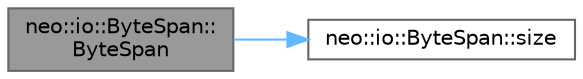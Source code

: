 digraph "neo::io::ByteSpan::ByteSpan"
{
 // LATEX_PDF_SIZE
  bgcolor="transparent";
  edge [fontname=Helvetica,fontsize=10,labelfontname=Helvetica,labelfontsize=10];
  node [fontname=Helvetica,fontsize=10,shape=box,height=0.2,width=0.4];
  rankdir="LR";
  Node1 [id="Node000001",label="neo::io::ByteSpan::\lByteSpan",height=0.2,width=0.4,color="gray40", fillcolor="grey60", style="filled", fontcolor="black",tooltip="Constructs a ByteSpan from a pointer and size."];
  Node1 -> Node2 [id="edge1_Node000001_Node000002",color="steelblue1",style="solid",tooltip=" "];
  Node2 [id="Node000002",label="neo::io::ByteSpan::size",height=0.2,width=0.4,color="grey40", fillcolor="white", style="filled",URL="$classneo_1_1io_1_1_byte_span.html#a98dea1d6bbdab2a63e66b80efad928fc",tooltip="Gets the size of the ByteSpan (STL compatibility)."];
}
